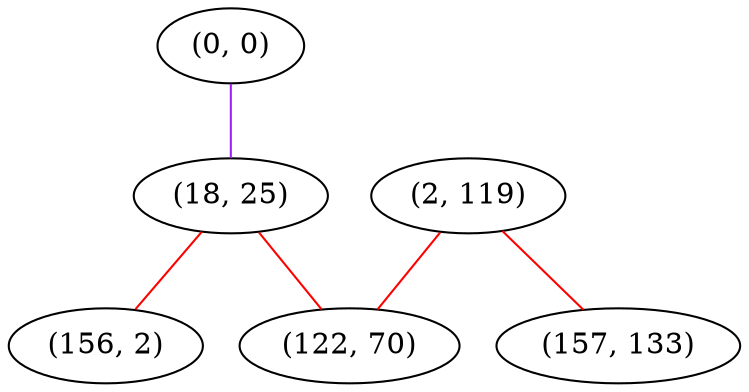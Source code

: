 graph "" {
"(0, 0)";
"(18, 25)";
"(2, 119)";
"(156, 2)";
"(122, 70)";
"(157, 133)";
"(0, 0)" -- "(18, 25)"  [color=purple, key=0, weight=4];
"(18, 25)" -- "(156, 2)"  [color=red, key=0, weight=1];
"(18, 25)" -- "(122, 70)"  [color=red, key=0, weight=1];
"(2, 119)" -- "(122, 70)"  [color=red, key=0, weight=1];
"(2, 119)" -- "(157, 133)"  [color=red, key=0, weight=1];
}
